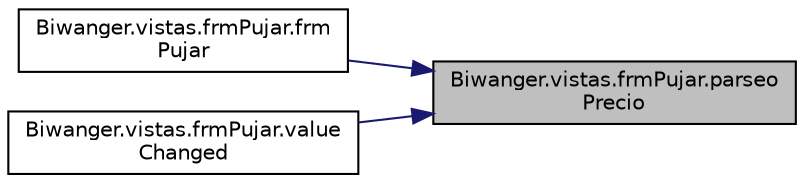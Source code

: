 digraph "Biwanger.vistas.frmPujar.parseoPrecio"
{
 // LATEX_PDF_SIZE
  edge [fontname="Helvetica",fontsize="10",labelfontname="Helvetica",labelfontsize="10"];
  node [fontname="Helvetica",fontsize="10",shape=record];
  rankdir="RL";
  Node1 [label="Biwanger.vistas.frmPujar.parseo\lPrecio",height=0.2,width=0.4,color="black", fillcolor="grey75", style="filled", fontcolor="black",tooltip=" "];
  Node1 -> Node2 [dir="back",color="midnightblue",fontsize="10",style="solid",fontname="Helvetica"];
  Node2 [label="Biwanger.vistas.frmPujar.frm\lPujar",height=0.2,width=0.4,color="black", fillcolor="white", style="filled",URL="$class_biwanger_1_1vistas_1_1frm_pujar.html#af0bf57bf6aa74b96f6d6c766dcdff980",tooltip=" "];
  Node1 -> Node3 [dir="back",color="midnightblue",fontsize="10",style="solid",fontname="Helvetica"];
  Node3 [label="Biwanger.vistas.frmPujar.value\lChanged",height=0.2,width=0.4,color="black", fillcolor="white", style="filled",URL="$class_biwanger_1_1vistas_1_1frm_pujar.html#a8642c15cac5aba2dbf3424505172087f",tooltip=" "];
}

